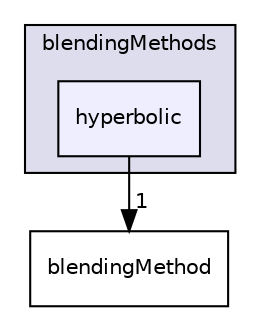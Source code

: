 digraph "hyperbolic" {
  bgcolor=transparent;
  compound=true
  node [ fontsize="10", fontname="Helvetica"];
  edge [ labelfontsize="10", labelfontname="Helvetica"];
  subgraph clusterdir_3cbe912c1082504c84662097f10fad09 {
    graph [ bgcolor="#ddddee", pencolor="black", label="blendingMethods" fontname="Helvetica", fontsize="10", URL="dir_3cbe912c1082504c84662097f10fad09.html"]
  dir_794f1e79d86a13195d551879f98908f5 [shape=box, label="hyperbolic", style="filled", fillcolor="#eeeeff", pencolor="black", URL="dir_794f1e79d86a13195d551879f98908f5.html"];
  }
  dir_c7267bb8f3ef7ec14a0b4a2228e9d26e [shape=box label="blendingMethod" URL="dir_c7267bb8f3ef7ec14a0b4a2228e9d26e.html"];
  dir_794f1e79d86a13195d551879f98908f5->dir_c7267bb8f3ef7ec14a0b4a2228e9d26e [headlabel="1", labeldistance=1.5 headhref="dir_000107_000031.html"];
}
